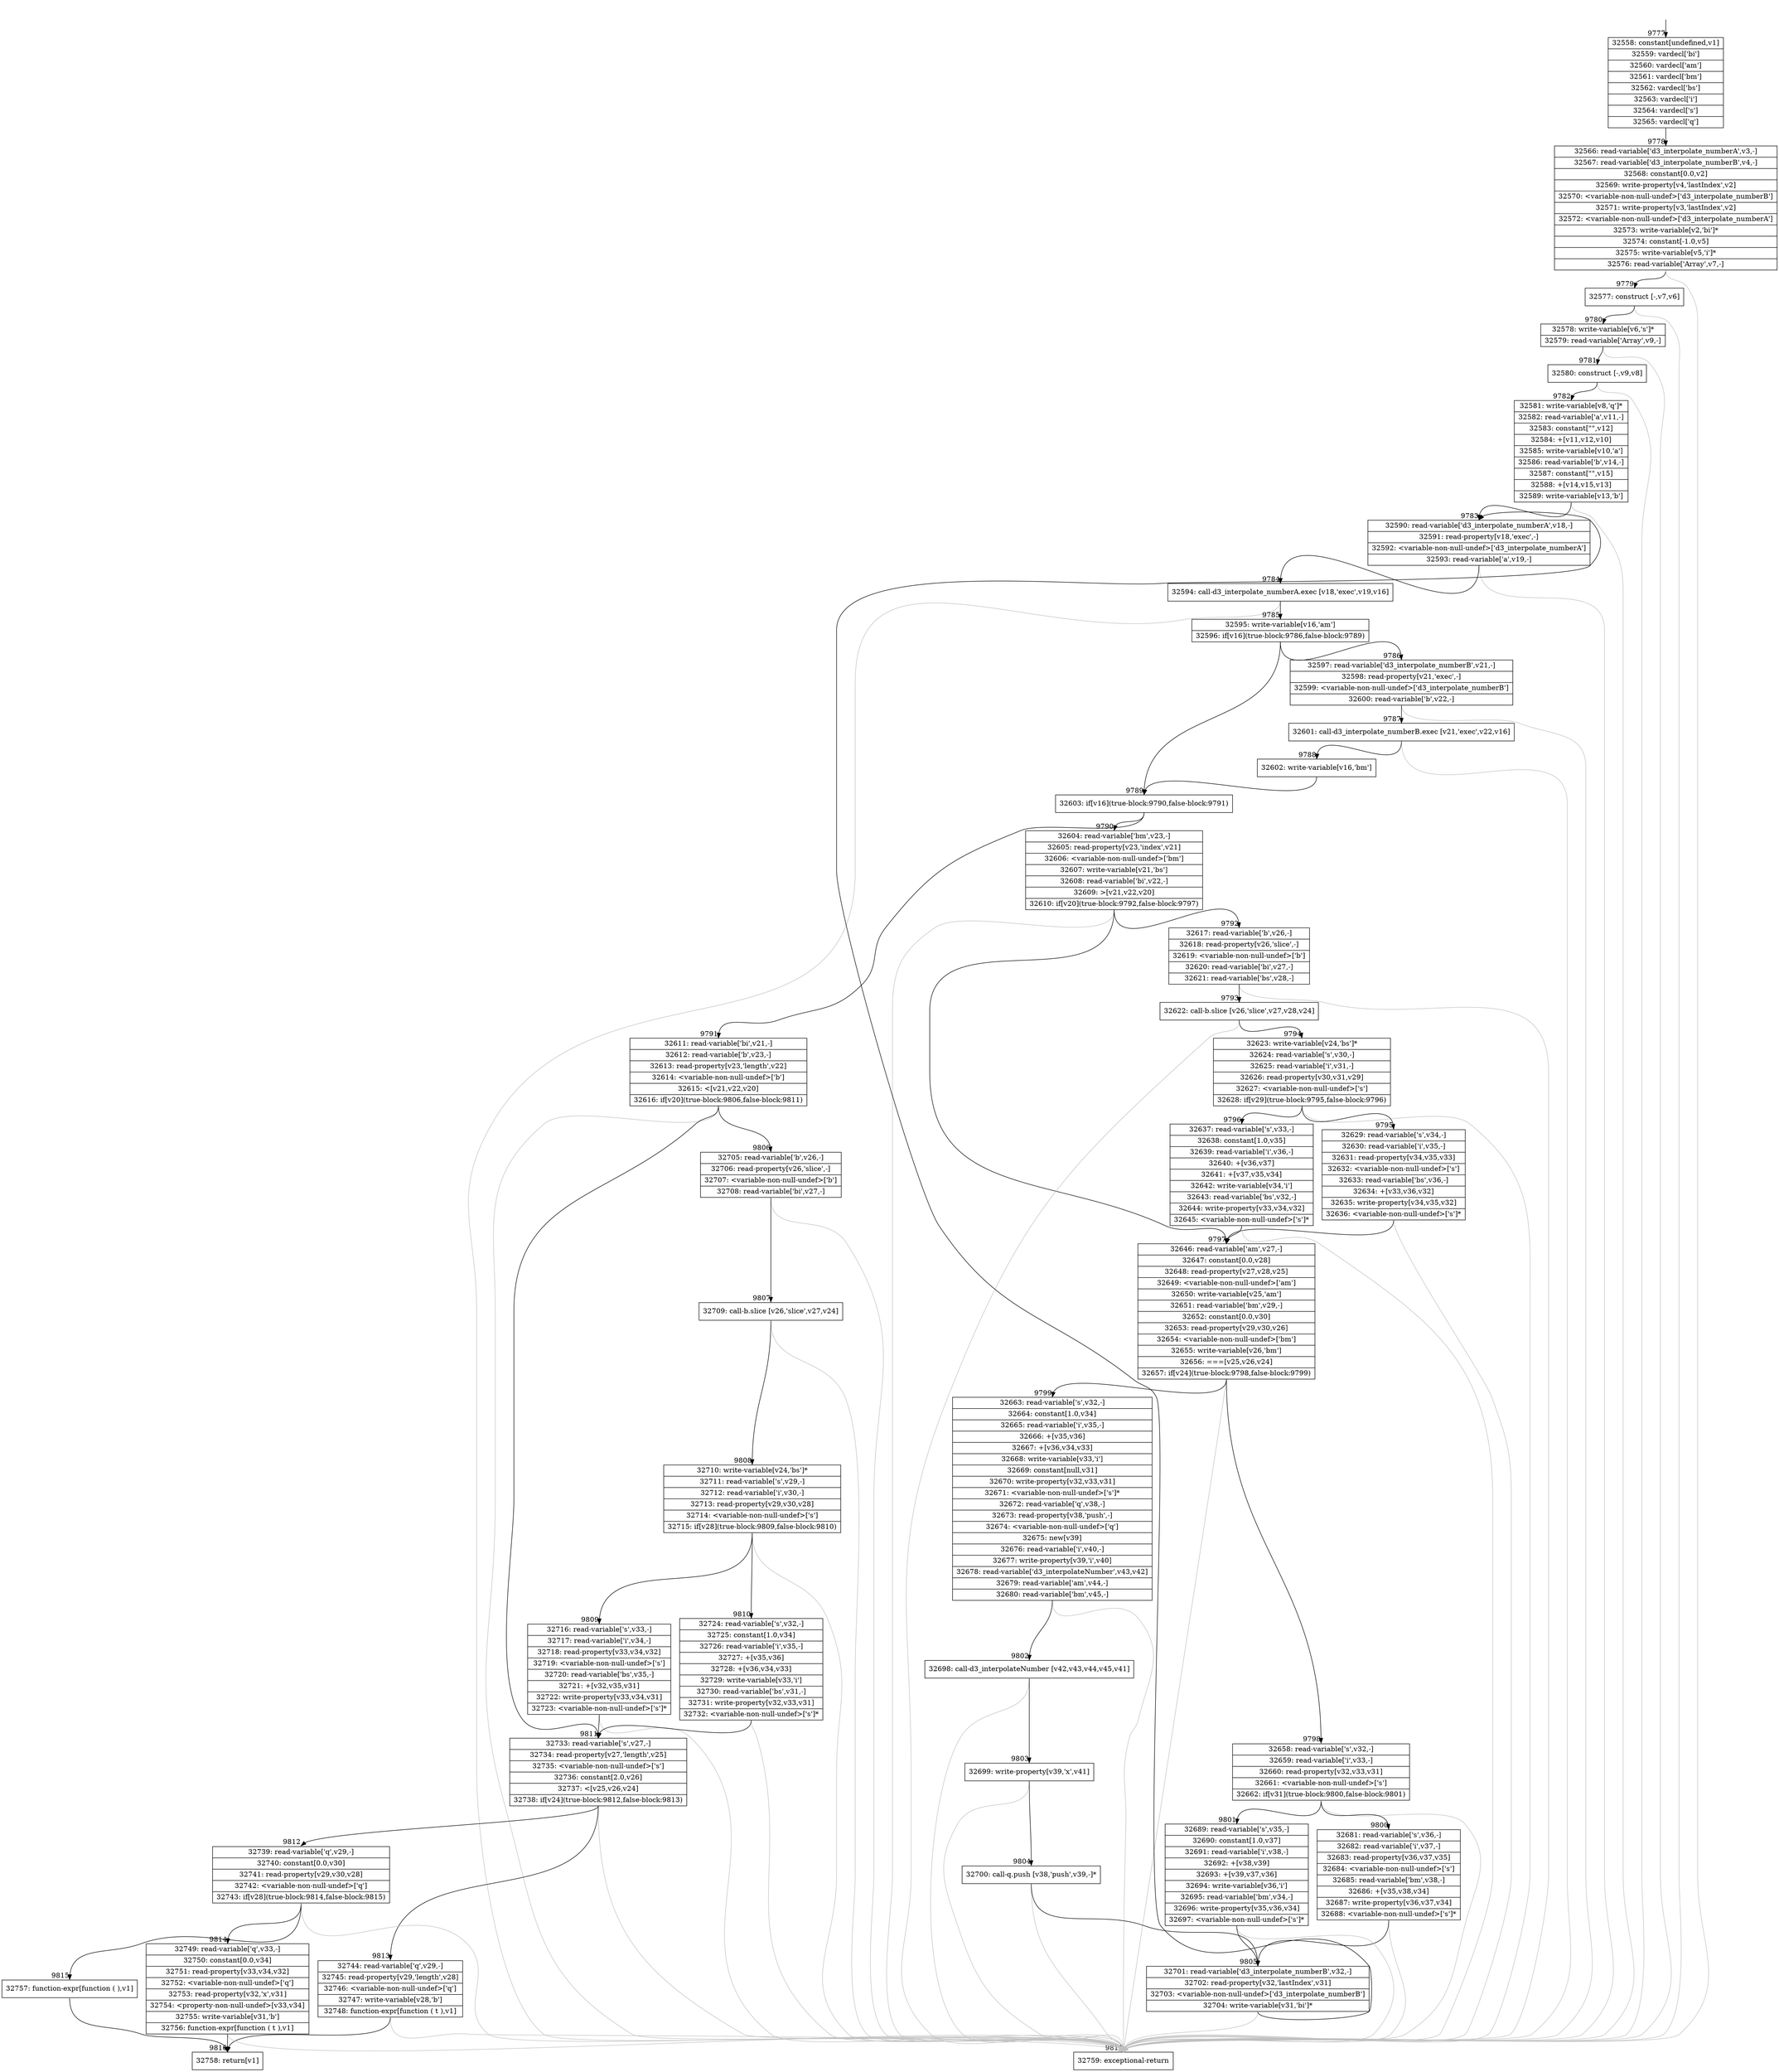 digraph {
rankdir="TD"
BB_entry893[shape=none,label=""];
BB_entry893 -> BB9777 [tailport=s, headport=n, headlabel="    9777"]
BB9777 [shape=record label="{32558: constant[undefined,v1]|32559: vardecl['bi']|32560: vardecl['am']|32561: vardecl['bm']|32562: vardecl['bs']|32563: vardecl['i']|32564: vardecl['s']|32565: vardecl['q']}" ] 
BB9777 -> BB9778 [tailport=s, headport=n, headlabel="      9778"]
BB9778 [shape=record label="{32566: read-variable['d3_interpolate_numberA',v3,-]|32567: read-variable['d3_interpolate_numberB',v4,-]|32568: constant[0.0,v2]|32569: write-property[v4,'lastIndex',v2]|32570: \<variable-non-null-undef\>['d3_interpolate_numberB']|32571: write-property[v3,'lastIndex',v2]|32572: \<variable-non-null-undef\>['d3_interpolate_numberA']|32573: write-variable[v2,'bi']*|32574: constant[-1.0,v5]|32575: write-variable[v5,'i']*|32576: read-variable['Array',v7,-]}" ] 
BB9778 -> BB9779 [tailport=s, headport=n, headlabel="      9779"]
BB9778 -> BB9817 [tailport=s, headport=n, color=gray, headlabel="      9817"]
BB9779 [shape=record label="{32577: construct [-,v7,v6]}" ] 
BB9779 -> BB9780 [tailport=s, headport=n, headlabel="      9780"]
BB9779 -> BB9817 [tailport=s, headport=n, color=gray]
BB9780 [shape=record label="{32578: write-variable[v6,'s']*|32579: read-variable['Array',v9,-]}" ] 
BB9780 -> BB9781 [tailport=s, headport=n, headlabel="      9781"]
BB9780 -> BB9817 [tailport=s, headport=n, color=gray]
BB9781 [shape=record label="{32580: construct [-,v9,v8]}" ] 
BB9781 -> BB9782 [tailport=s, headport=n, headlabel="      9782"]
BB9781 -> BB9817 [tailport=s, headport=n, color=gray]
BB9782 [shape=record label="{32581: write-variable[v8,'q']*|32582: read-variable['a',v11,-]|32583: constant[\"\",v12]|32584: +[v11,v12,v10]|32585: write-variable[v10,'a']|32586: read-variable['b',v14,-]|32587: constant[\"\",v15]|32588: +[v14,v15,v13]|32589: write-variable[v13,'b']}" ] 
BB9782 -> BB9783 [tailport=s, headport=n, headlabel="      9783"]
BB9782 -> BB9817 [tailport=s, headport=n, color=gray]
BB9783 [shape=record label="{32590: read-variable['d3_interpolate_numberA',v18,-]|32591: read-property[v18,'exec',-]|32592: \<variable-non-null-undef\>['d3_interpolate_numberA']|32593: read-variable['a',v19,-]}" ] 
BB9783 -> BB9784 [tailport=s, headport=n, headlabel="      9784"]
BB9783 -> BB9817 [tailport=s, headport=n, color=gray]
BB9784 [shape=record label="{32594: call-d3_interpolate_numberA.exec [v18,'exec',v19,v16]}" ] 
BB9784 -> BB9785 [tailport=s, headport=n, headlabel="      9785"]
BB9784 -> BB9817 [tailport=s, headport=n, color=gray]
BB9785 [shape=record label="{32595: write-variable[v16,'am']|32596: if[v16](true-block:9786,false-block:9789)}" ] 
BB9785 -> BB9789 [tailport=s, headport=n, headlabel="      9789"]
BB9785 -> BB9786 [tailport=s, headport=n, headlabel="      9786"]
BB9786 [shape=record label="{32597: read-variable['d3_interpolate_numberB',v21,-]|32598: read-property[v21,'exec',-]|32599: \<variable-non-null-undef\>['d3_interpolate_numberB']|32600: read-variable['b',v22,-]}" ] 
BB9786 -> BB9787 [tailport=s, headport=n, headlabel="      9787"]
BB9786 -> BB9817 [tailport=s, headport=n, color=gray]
BB9787 [shape=record label="{32601: call-d3_interpolate_numberB.exec [v21,'exec',v22,v16]}" ] 
BB9787 -> BB9788 [tailport=s, headport=n, headlabel="      9788"]
BB9787 -> BB9817 [tailport=s, headport=n, color=gray]
BB9788 [shape=record label="{32602: write-variable[v16,'bm']}" ] 
BB9788 -> BB9789 [tailport=s, headport=n]
BB9789 [shape=record label="{32603: if[v16](true-block:9790,false-block:9791)}" ] 
BB9789 -> BB9790 [tailport=s, headport=n, headlabel="      9790"]
BB9789 -> BB9791 [tailport=s, headport=n, headlabel="      9791"]
BB9790 [shape=record label="{32604: read-variable['bm',v23,-]|32605: read-property[v23,'index',v21]|32606: \<variable-non-null-undef\>['bm']|32607: write-variable[v21,'bs']|32608: read-variable['bi',v22,-]|32609: \>[v21,v22,v20]|32610: if[v20](true-block:9792,false-block:9797)}" ] 
BB9790 -> BB9792 [tailport=s, headport=n, headlabel="      9792"]
BB9790 -> BB9797 [tailport=s, headport=n, headlabel="      9797"]
BB9790 -> BB9817 [tailport=s, headport=n, color=gray]
BB9791 [shape=record label="{32611: read-variable['bi',v21,-]|32612: read-variable['b',v23,-]|32613: read-property[v23,'length',v22]|32614: \<variable-non-null-undef\>['b']|32615: \<[v21,v22,v20]|32616: if[v20](true-block:9806,false-block:9811)}" ] 
BB9791 -> BB9806 [tailport=s, headport=n, headlabel="      9806"]
BB9791 -> BB9811 [tailport=s, headport=n, headlabel="      9811"]
BB9791 -> BB9817 [tailport=s, headport=n, color=gray]
BB9792 [shape=record label="{32617: read-variable['b',v26,-]|32618: read-property[v26,'slice',-]|32619: \<variable-non-null-undef\>['b']|32620: read-variable['bi',v27,-]|32621: read-variable['bs',v28,-]}" ] 
BB9792 -> BB9793 [tailport=s, headport=n, headlabel="      9793"]
BB9792 -> BB9817 [tailport=s, headport=n, color=gray]
BB9793 [shape=record label="{32622: call-b.slice [v26,'slice',v27,v28,v24]}" ] 
BB9793 -> BB9794 [tailport=s, headport=n, headlabel="      9794"]
BB9793 -> BB9817 [tailport=s, headport=n, color=gray]
BB9794 [shape=record label="{32623: write-variable[v24,'bs']*|32624: read-variable['s',v30,-]|32625: read-variable['i',v31,-]|32626: read-property[v30,v31,v29]|32627: \<variable-non-null-undef\>['s']|32628: if[v29](true-block:9795,false-block:9796)}" ] 
BB9794 -> BB9795 [tailport=s, headport=n, headlabel="      9795"]
BB9794 -> BB9796 [tailport=s, headport=n, headlabel="      9796"]
BB9794 -> BB9817 [tailport=s, headport=n, color=gray]
BB9795 [shape=record label="{32629: read-variable['s',v34,-]|32630: read-variable['i',v35,-]|32631: read-property[v34,v35,v33]|32632: \<variable-non-null-undef\>['s']|32633: read-variable['bs',v36,-]|32634: +[v33,v36,v32]|32635: write-property[v34,v35,v32]|32636: \<variable-non-null-undef\>['s']*}" ] 
BB9795 -> BB9797 [tailport=s, headport=n]
BB9795 -> BB9817 [tailport=s, headport=n, color=gray]
BB9796 [shape=record label="{32637: read-variable['s',v33,-]|32638: constant[1.0,v35]|32639: read-variable['i',v36,-]|32640: +[v36,v37]|32641: +[v37,v35,v34]|32642: write-variable[v34,'i']|32643: read-variable['bs',v32,-]|32644: write-property[v33,v34,v32]|32645: \<variable-non-null-undef\>['s']*}" ] 
BB9796 -> BB9797 [tailport=s, headport=n]
BB9796 -> BB9817 [tailport=s, headport=n, color=gray]
BB9797 [shape=record label="{32646: read-variable['am',v27,-]|32647: constant[0.0,v28]|32648: read-property[v27,v28,v25]|32649: \<variable-non-null-undef\>['am']|32650: write-variable[v25,'am']|32651: read-variable['bm',v29,-]|32652: constant[0.0,v30]|32653: read-property[v29,v30,v26]|32654: \<variable-non-null-undef\>['bm']|32655: write-variable[v26,'bm']|32656: ===[v25,v26,v24]|32657: if[v24](true-block:9798,false-block:9799)}" ] 
BB9797 -> BB9798 [tailport=s, headport=n, headlabel="      9798"]
BB9797 -> BB9799 [tailport=s, headport=n, headlabel="      9799"]
BB9797 -> BB9817 [tailport=s, headport=n, color=gray]
BB9798 [shape=record label="{32658: read-variable['s',v32,-]|32659: read-variable['i',v33,-]|32660: read-property[v32,v33,v31]|32661: \<variable-non-null-undef\>['s']|32662: if[v31](true-block:9800,false-block:9801)}" ] 
BB9798 -> BB9800 [tailport=s, headport=n, headlabel="      9800"]
BB9798 -> BB9801 [tailport=s, headport=n, headlabel="      9801"]
BB9798 -> BB9817 [tailport=s, headport=n, color=gray]
BB9799 [shape=record label="{32663: read-variable['s',v32,-]|32664: constant[1.0,v34]|32665: read-variable['i',v35,-]|32666: +[v35,v36]|32667: +[v36,v34,v33]|32668: write-variable[v33,'i']|32669: constant[null,v31]|32670: write-property[v32,v33,v31]|32671: \<variable-non-null-undef\>['s']*|32672: read-variable['q',v38,-]|32673: read-property[v38,'push',-]|32674: \<variable-non-null-undef\>['q']|32675: new[v39]|32676: read-variable['i',v40,-]|32677: write-property[v39,'i',v40]|32678: read-variable['d3_interpolateNumber',v43,v42]|32679: read-variable['am',v44,-]|32680: read-variable['bm',v45,-]}" ] 
BB9799 -> BB9802 [tailport=s, headport=n, headlabel="      9802"]
BB9799 -> BB9817 [tailport=s, headport=n, color=gray]
BB9800 [shape=record label="{32681: read-variable['s',v36,-]|32682: read-variable['i',v37,-]|32683: read-property[v36,v37,v35]|32684: \<variable-non-null-undef\>['s']|32685: read-variable['bm',v38,-]|32686: +[v35,v38,v34]|32687: write-property[v36,v37,v34]|32688: \<variable-non-null-undef\>['s']*}" ] 
BB9800 -> BB9805 [tailport=s, headport=n, headlabel="      9805"]
BB9800 -> BB9817 [tailport=s, headport=n, color=gray]
BB9801 [shape=record label="{32689: read-variable['s',v35,-]|32690: constant[1.0,v37]|32691: read-variable['i',v38,-]|32692: +[v38,v39]|32693: +[v39,v37,v36]|32694: write-variable[v36,'i']|32695: read-variable['bm',v34,-]|32696: write-property[v35,v36,v34]|32697: \<variable-non-null-undef\>['s']*}" ] 
BB9801 -> BB9805 [tailport=s, headport=n]
BB9801 -> BB9817 [tailport=s, headport=n, color=gray]
BB9802 [shape=record label="{32698: call-d3_interpolateNumber [v42,v43,v44,v45,v41]}" ] 
BB9802 -> BB9803 [tailport=s, headport=n, headlabel="      9803"]
BB9802 -> BB9817 [tailport=s, headport=n, color=gray]
BB9803 [shape=record label="{32699: write-property[v39,'x',v41]}" ] 
BB9803 -> BB9804 [tailport=s, headport=n, headlabel="      9804"]
BB9803 -> BB9817 [tailport=s, headport=n, color=gray]
BB9804 [shape=record label="{32700: call-q.push [v38,'push',v39,-]*}" ] 
BB9804 -> BB9805 [tailport=s, headport=n]
BB9804 -> BB9817 [tailport=s, headport=n, color=gray]
BB9805 [shape=record label="{32701: read-variable['d3_interpolate_numberB',v32,-]|32702: read-property[v32,'lastIndex',v31]|32703: \<variable-non-null-undef\>['d3_interpolate_numberB']|32704: write-variable[v31,'bi']*}" ] 
BB9805 -> BB9783 [tailport=s, headport=n]
BB9805 -> BB9817 [tailport=s, headport=n, color=gray]
BB9806 [shape=record label="{32705: read-variable['b',v26,-]|32706: read-property[v26,'slice',-]|32707: \<variable-non-null-undef\>['b']|32708: read-variable['bi',v27,-]}" ] 
BB9806 -> BB9807 [tailport=s, headport=n, headlabel="      9807"]
BB9806 -> BB9817 [tailport=s, headport=n, color=gray]
BB9807 [shape=record label="{32709: call-b.slice [v26,'slice',v27,v24]}" ] 
BB9807 -> BB9808 [tailport=s, headport=n, headlabel="      9808"]
BB9807 -> BB9817 [tailport=s, headport=n, color=gray]
BB9808 [shape=record label="{32710: write-variable[v24,'bs']*|32711: read-variable['s',v29,-]|32712: read-variable['i',v30,-]|32713: read-property[v29,v30,v28]|32714: \<variable-non-null-undef\>['s']|32715: if[v28](true-block:9809,false-block:9810)}" ] 
BB9808 -> BB9809 [tailport=s, headport=n, headlabel="      9809"]
BB9808 -> BB9810 [tailport=s, headport=n, headlabel="      9810"]
BB9808 -> BB9817 [tailport=s, headport=n, color=gray]
BB9809 [shape=record label="{32716: read-variable['s',v33,-]|32717: read-variable['i',v34,-]|32718: read-property[v33,v34,v32]|32719: \<variable-non-null-undef\>['s']|32720: read-variable['bs',v35,-]|32721: +[v32,v35,v31]|32722: write-property[v33,v34,v31]|32723: \<variable-non-null-undef\>['s']*}" ] 
BB9809 -> BB9811 [tailport=s, headport=n]
BB9809 -> BB9817 [tailport=s, headport=n, color=gray]
BB9810 [shape=record label="{32724: read-variable['s',v32,-]|32725: constant[1.0,v34]|32726: read-variable['i',v35,-]|32727: +[v35,v36]|32728: +[v36,v34,v33]|32729: write-variable[v33,'i']|32730: read-variable['bs',v31,-]|32731: write-property[v32,v33,v31]|32732: \<variable-non-null-undef\>['s']*}" ] 
BB9810 -> BB9811 [tailport=s, headport=n]
BB9810 -> BB9817 [tailport=s, headport=n, color=gray]
BB9811 [shape=record label="{32733: read-variable['s',v27,-]|32734: read-property[v27,'length',v25]|32735: \<variable-non-null-undef\>['s']|32736: constant[2.0,v26]|32737: \<[v25,v26,v24]|32738: if[v24](true-block:9812,false-block:9813)}" ] 
BB9811 -> BB9812 [tailport=s, headport=n, headlabel="      9812"]
BB9811 -> BB9813 [tailport=s, headport=n, headlabel="      9813"]
BB9811 -> BB9817 [tailport=s, headport=n, color=gray]
BB9812 [shape=record label="{32739: read-variable['q',v29,-]|32740: constant[0.0,v30]|32741: read-property[v29,v30,v28]|32742: \<variable-non-null-undef\>['q']|32743: if[v28](true-block:9814,false-block:9815)}" ] 
BB9812 -> BB9814 [tailport=s, headport=n, headlabel="      9814"]
BB9812 -> BB9815 [tailport=s, headport=n, headlabel="      9815"]
BB9812 -> BB9817 [tailport=s, headport=n, color=gray]
BB9813 [shape=record label="{32744: read-variable['q',v29,-]|32745: read-property[v29,'length',v28]|32746: \<variable-non-null-undef\>['q']|32747: write-variable[v28,'b']|32748: function-expr[function ( t ),v1]}" ] 
BB9813 -> BB9816 [tailport=s, headport=n, headlabel="      9816"]
BB9813 -> BB9817 [tailport=s, headport=n, color=gray]
BB9814 [shape=record label="{32749: read-variable['q',v33,-]|32750: constant[0.0,v34]|32751: read-property[v33,v34,v32]|32752: \<variable-non-null-undef\>['q']|32753: read-property[v32,'x',v31]|32754: \<property-non-null-undef\>[v33,v34]|32755: write-variable[v31,'b']|32756: function-expr[function ( t ),v1]}" ] 
BB9814 -> BB9816 [tailport=s, headport=n]
BB9814 -> BB9817 [tailport=s, headport=n, color=gray]
BB9815 [shape=record label="{32757: function-expr[function ( ),v1]}" ] 
BB9815 -> BB9816 [tailport=s, headport=n]
BB9816 [shape=record label="{32758: return[v1]}" ] 
BB9817 [shape=record label="{32759: exceptional-return}" ] 
//#$~ 5776
}
